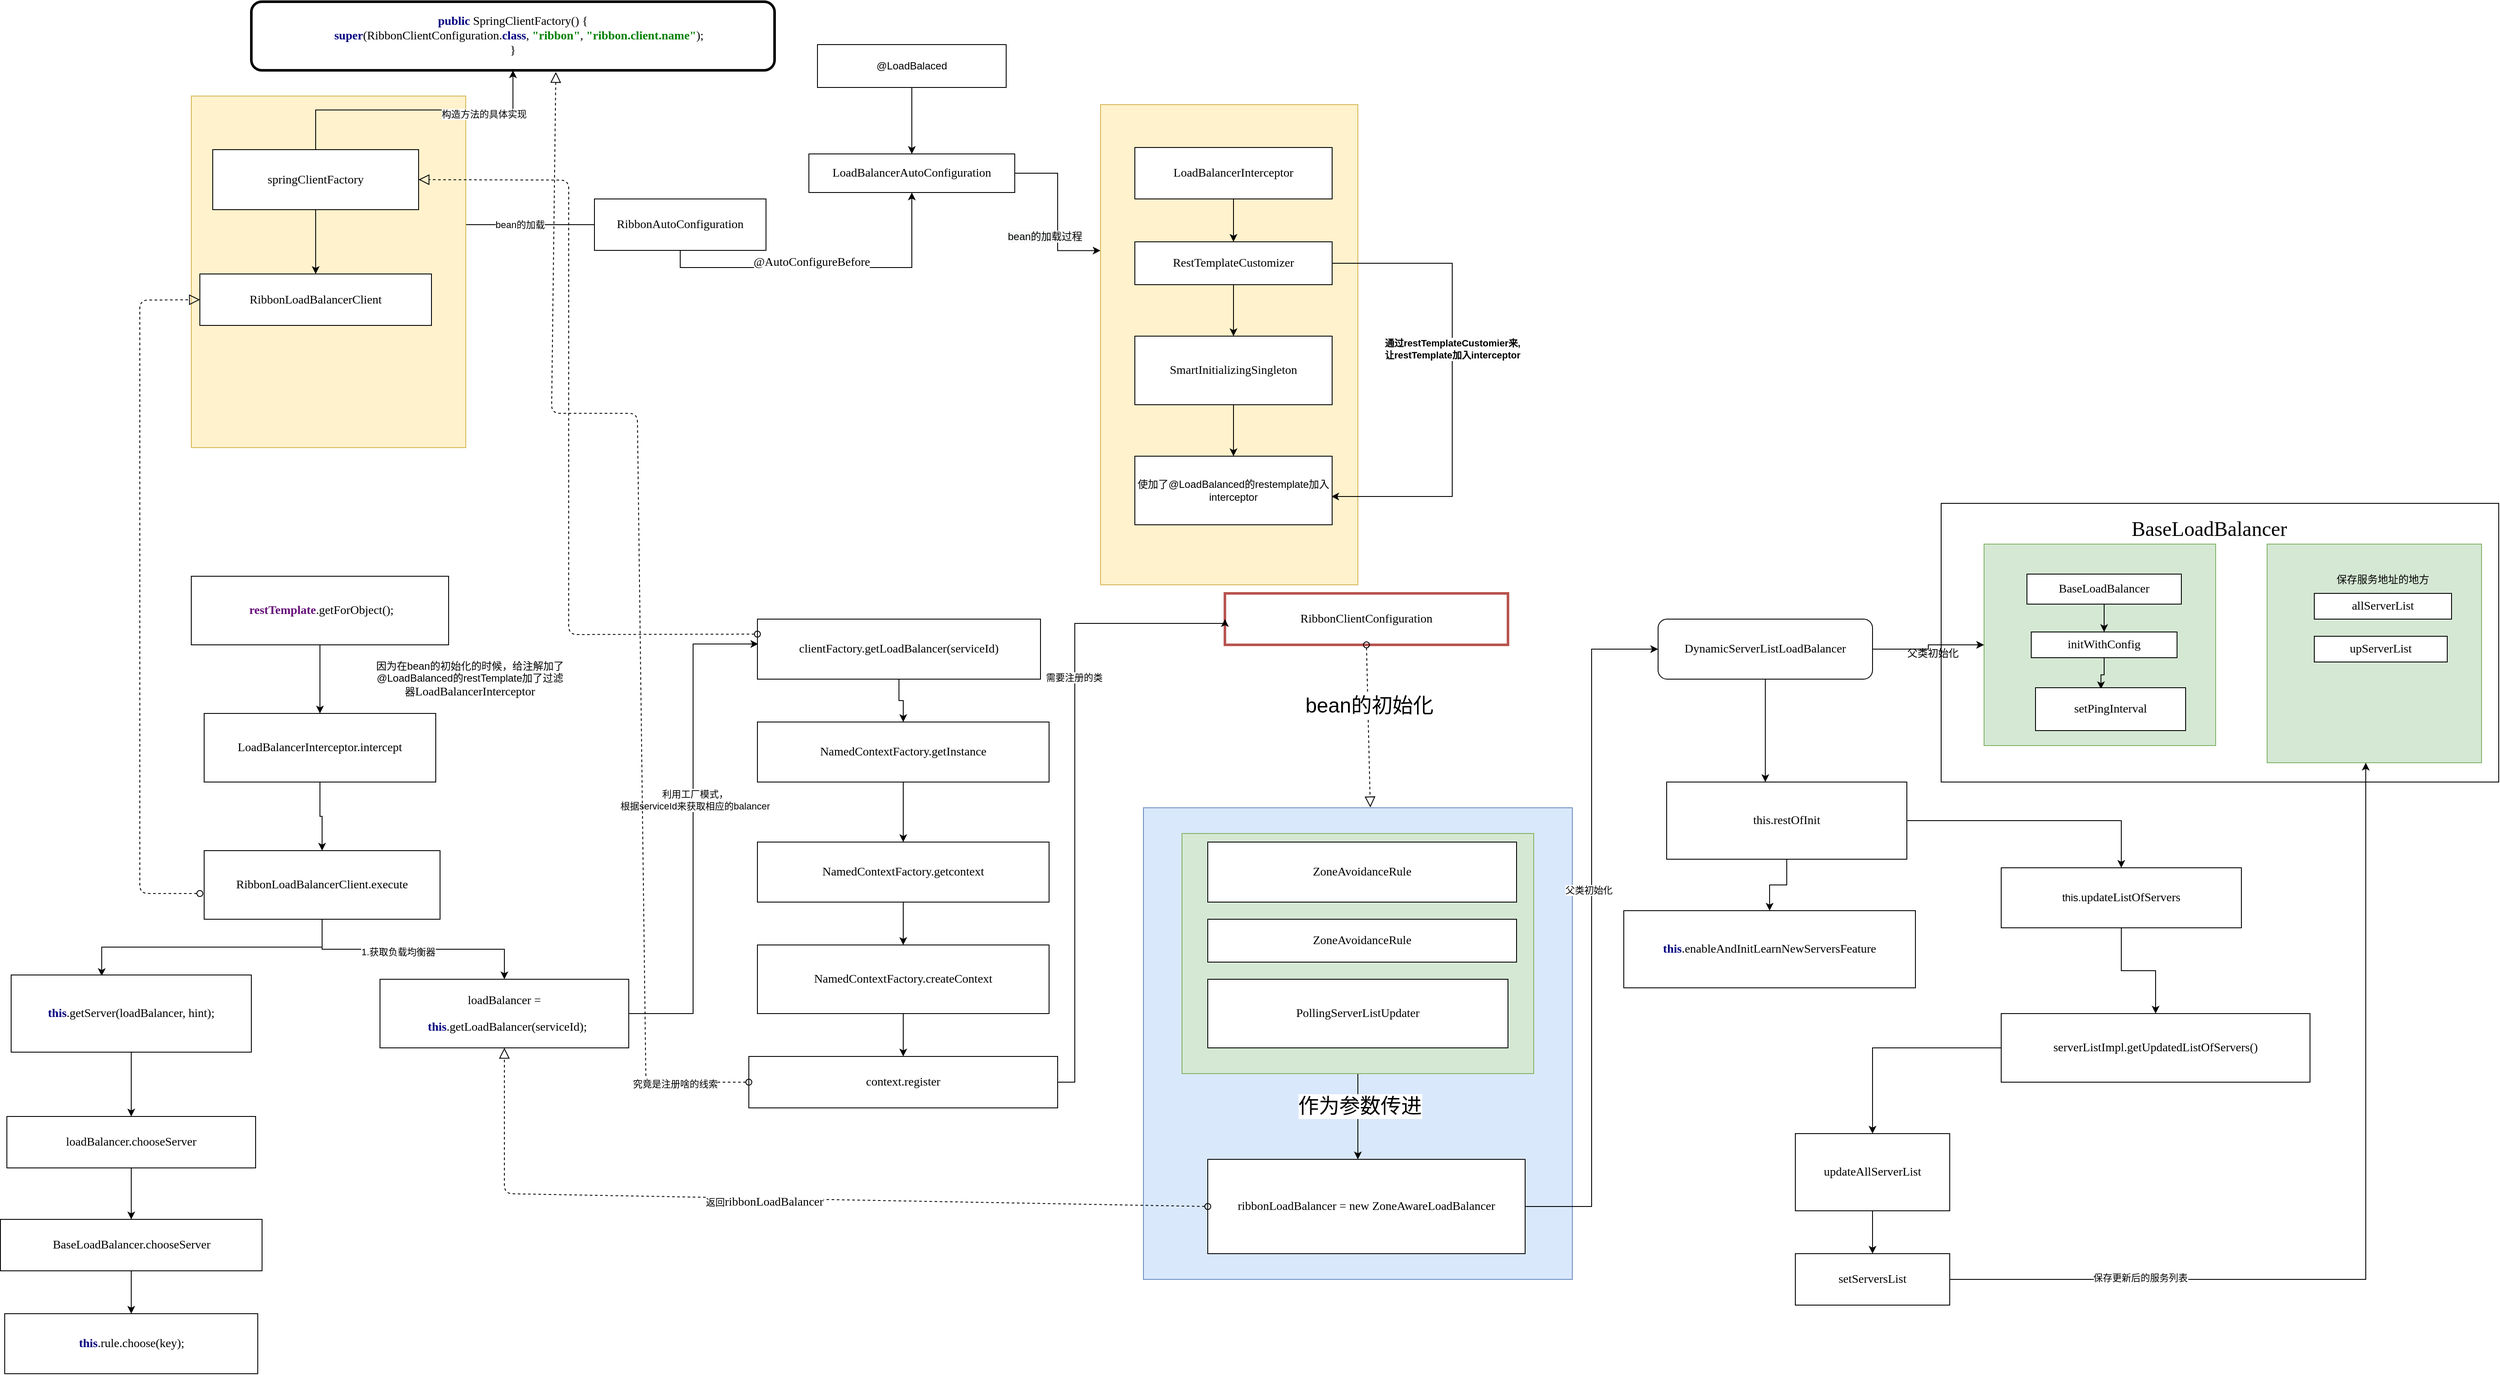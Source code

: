 <mxfile version="13.5.8" type="github">
  <diagram id="QTUkiyYwJ8bFv8kXaCUj" name="第 1 页">
    <mxGraphModel dx="1422" dy="762" grid="1" gridSize="10" guides="1" tooltips="1" connect="1" arrows="1" fold="1" page="1" pageScale="1" pageWidth="4000" pageHeight="3000" math="0" shadow="0">
      <root>
        <mxCell id="0" />
        <mxCell id="1" parent="0" />
        <mxCell id="rwn3hCTRK5JUZwdlp3aM-19" style="edgeStyle=orthogonalEdgeStyle;rounded=0;orthogonalLoop=1;jettySize=auto;html=1;entryX=0;entryY=0.304;entryDx=0;entryDy=0;entryPerimeter=0;" parent="1" source="rwn3hCTRK5JUZwdlp3aM-5" target="rwn3hCTRK5JUZwdlp3aM-15" edge="1">
          <mxGeometry relative="1" as="geometry" />
        </mxCell>
        <mxCell id="rwn3hCTRK5JUZwdlp3aM-5" value="&lt;pre style=&quot;background-color: rgb(255 , 255 , 255) ; font-family: &amp;#34;consolas&amp;#34; ; font-size: 10.5pt&quot;&gt;LoadBalancerAutoConfiguration&lt;/pre&gt;" style="rounded=0;whiteSpace=wrap;html=1;" parent="1" vertex="1">
          <mxGeometry x="1110" y="307.5" width="240" height="45" as="geometry" />
        </mxCell>
        <mxCell id="rwn3hCTRK5JUZwdlp3aM-15" value="" style="rounded=0;whiteSpace=wrap;html=1;fillColor=#fff2cc;strokeColor=#d6b656;" parent="1" vertex="1">
          <mxGeometry x="1450" y="250" width="300" height="560" as="geometry" />
        </mxCell>
        <mxCell id="rwn3hCTRK5JUZwdlp3aM-11" style="edgeStyle=orthogonalEdgeStyle;rounded=0;orthogonalLoop=1;jettySize=auto;html=1;" parent="1" source="rwn3hCTRK5JUZwdlp3aM-6" target="rwn3hCTRK5JUZwdlp3aM-7" edge="1">
          <mxGeometry relative="1" as="geometry" />
        </mxCell>
        <mxCell id="rwn3hCTRK5JUZwdlp3aM-6" value="&lt;pre style=&quot;background-color: rgb(255 , 255 , 255) ; font-family: &amp;#34;consolas&amp;#34; ; font-size: 10.5pt&quot;&gt;LoadBalancerInterceptor&lt;/pre&gt;" style="rounded=0;whiteSpace=wrap;html=1;" parent="1" vertex="1">
          <mxGeometry x="1490" y="300" width="230" height="60" as="geometry" />
        </mxCell>
        <mxCell id="rwn3hCTRK5JUZwdlp3aM-12" style="edgeStyle=orthogonalEdgeStyle;rounded=0;orthogonalLoop=1;jettySize=auto;html=1;" parent="1" source="rwn3hCTRK5JUZwdlp3aM-7" target="rwn3hCTRK5JUZwdlp3aM-9" edge="1">
          <mxGeometry relative="1" as="geometry" />
        </mxCell>
        <mxCell id="rwn3hCTRK5JUZwdlp3aM-16" style="edgeStyle=orthogonalEdgeStyle;rounded=0;orthogonalLoop=1;jettySize=auto;html=1;entryX=0.996;entryY=0.588;entryDx=0;entryDy=0;entryPerimeter=0;" parent="1" source="rwn3hCTRK5JUZwdlp3aM-7" target="rwn3hCTRK5JUZwdlp3aM-10" edge="1">
          <mxGeometry relative="1" as="geometry">
            <mxPoint x="1900" y="600" as="targetPoint" />
            <Array as="points">
              <mxPoint x="1860" y="435" />
              <mxPoint x="1860" y="707" />
            </Array>
          </mxGeometry>
        </mxCell>
        <mxCell id="rwn3hCTRK5JUZwdlp3aM-18" value="通过restTemplateCustomier来,&lt;br&gt;让restTemplate加入interceptor&lt;br&gt;" style="edgeLabel;html=1;align=center;verticalAlign=middle;resizable=0;points=[];fontStyle=1" parent="rwn3hCTRK5JUZwdlp3aM-16" vertex="1" connectable="0">
          <mxGeometry x="-0.132" relative="1" as="geometry">
            <mxPoint as="offset" />
          </mxGeometry>
        </mxCell>
        <mxCell id="rwn3hCTRK5JUZwdlp3aM-7" value="&lt;pre style=&quot;background-color: rgb(255 , 255 , 255) ; font-family: &amp;#34;consolas&amp;#34; ; font-size: 10.5pt&quot;&gt;RestTemplateCustomizer&lt;/pre&gt;" style="rounded=0;whiteSpace=wrap;html=1;" parent="1" vertex="1">
          <mxGeometry x="1490" y="410" width="230" height="50" as="geometry" />
        </mxCell>
        <mxCell id="rwn3hCTRK5JUZwdlp3aM-13" style="edgeStyle=orthogonalEdgeStyle;rounded=0;orthogonalLoop=1;jettySize=auto;html=1;" parent="1" source="rwn3hCTRK5JUZwdlp3aM-9" target="rwn3hCTRK5JUZwdlp3aM-10" edge="1">
          <mxGeometry relative="1" as="geometry" />
        </mxCell>
        <mxCell id="rwn3hCTRK5JUZwdlp3aM-9" value="&lt;pre style=&quot;background-color: rgb(255 , 255 , 255) ; font-family: &amp;#34;consolas&amp;#34; ; font-size: 10.5pt&quot;&gt;SmartInitializingSingleton&lt;/pre&gt;" style="rounded=0;whiteSpace=wrap;html=1;" parent="1" vertex="1">
          <mxGeometry x="1490" y="520" width="230" height="80" as="geometry" />
        </mxCell>
        <mxCell id="rwn3hCTRK5JUZwdlp3aM-10" value="使加了@LoadBalanced的restemplate加入interceptor" style="rounded=0;whiteSpace=wrap;html=1;" parent="1" vertex="1">
          <mxGeometry x="1490" y="660" width="230" height="80" as="geometry" />
        </mxCell>
        <mxCell id="rwn3hCTRK5JUZwdlp3aM-28" style="edgeStyle=orthogonalEdgeStyle;rounded=0;orthogonalLoop=1;jettySize=auto;html=1;" parent="1" source="rwn3hCTRK5JUZwdlp3aM-23" target="rwn3hCTRK5JUZwdlp3aM-30" edge="1">
          <mxGeometry relative="1" as="geometry">
            <mxPoint x="670" y="1010" as="targetPoint" />
          </mxGeometry>
        </mxCell>
        <mxCell id="rwn3hCTRK5JUZwdlp3aM-23" value="&lt;pre style=&quot;background-color: rgb(255 , 255 , 255) ; font-family: &amp;#34;consolas&amp;#34; ; font-size: 10.5pt&quot;&gt; &lt;span style=&quot;color: #660e7a ; font-weight: bold&quot;&gt;restTemplate&lt;/span&gt;.getForObject();&lt;/pre&gt;" style="rounded=0;whiteSpace=wrap;html=1;" parent="1" vertex="1">
          <mxGeometry x="390" y="800" width="300" height="80" as="geometry" />
        </mxCell>
        <mxCell id="rwn3hCTRK5JUZwdlp3aM-25" value="因为在bean的初始化的时候，给注解加了@LoadBalanced的restTemplate加了过滤器&lt;span style=&quot;background-color: rgb(255 , 255 , 255) ; font-family: &amp;#34;consolas&amp;#34; ; font-size: 10.5pt&quot;&gt;LoadBalancerInterceptor&lt;/span&gt;" style="text;html=1;strokeColor=none;fillColor=none;align=center;verticalAlign=middle;whiteSpace=wrap;rounded=0;" parent="1" vertex="1">
          <mxGeometry x="600" y="880" width="230" height="80" as="geometry" />
        </mxCell>
        <mxCell id="rwn3hCTRK5JUZwdlp3aM-32" style="edgeStyle=orthogonalEdgeStyle;rounded=0;orthogonalLoop=1;jettySize=auto;html=1;" parent="1" source="rwn3hCTRK5JUZwdlp3aM-30" target="rwn3hCTRK5JUZwdlp3aM-31" edge="1">
          <mxGeometry relative="1" as="geometry" />
        </mxCell>
        <mxCell id="rwn3hCTRK5JUZwdlp3aM-30" value="&lt;pre style=&quot;background-color: rgb(255 , 255 , 255) ; font-family: &amp;#34;consolas&amp;#34; ; font-size: 10.5pt&quot;&gt;&lt;span style=&quot;font-family: &amp;#34;consolas&amp;#34; ; font-size: 10.5pt&quot;&gt;LoadBalancerInterceptor.&lt;/span&gt;intercept&lt;/pre&gt;" style="rounded=0;whiteSpace=wrap;html=1;" parent="1" vertex="1">
          <mxGeometry x="405" y="960" width="270" height="80" as="geometry" />
        </mxCell>
        <mxCell id="rwn3hCTRK5JUZwdlp3aM-57" style="edgeStyle=orthogonalEdgeStyle;rounded=0;orthogonalLoop=1;jettySize=auto;html=1;" parent="1" source="rwn3hCTRK5JUZwdlp3aM-31" target="rwn3hCTRK5JUZwdlp3aM-56" edge="1">
          <mxGeometry relative="1" as="geometry" />
        </mxCell>
        <mxCell id="rwn3hCTRK5JUZwdlp3aM-58" value="1.获取负载均衡器" style="edgeLabel;html=1;align=center;verticalAlign=middle;resizable=0;points=[];" parent="rwn3hCTRK5JUZwdlp3aM-57" vertex="1" connectable="0">
          <mxGeometry x="-0.134" y="-3" relative="1" as="geometry">
            <mxPoint x="1" as="offset" />
          </mxGeometry>
        </mxCell>
        <mxCell id="rwn3hCTRK5JUZwdlp3aM-134" style="edgeStyle=orthogonalEdgeStyle;rounded=0;orthogonalLoop=1;jettySize=auto;html=1;entryX=0.377;entryY=0.013;entryDx=0;entryDy=0;entryPerimeter=0;strokeWidth=1;fontSize=24;" parent="1" source="rwn3hCTRK5JUZwdlp3aM-31" target="rwn3hCTRK5JUZwdlp3aM-133" edge="1">
          <mxGeometry relative="1" as="geometry" />
        </mxCell>
        <mxCell id="rwn3hCTRK5JUZwdlp3aM-31" value="&lt;pre style=&quot;background-color: rgb(255 , 255 , 255) ; font-family: &amp;#34;consolas&amp;#34; ; font-size: 10.5pt&quot;&gt;RibbonLoadBalancerClient&lt;span style=&quot;font-family: &amp;#34;consolas&amp;#34; ; font-size: 10.5pt&quot;&gt;.&lt;/span&gt;execute&lt;/pre&gt;" style="rounded=0;whiteSpace=wrap;html=1;" parent="1" vertex="1">
          <mxGeometry x="405" y="1120" width="275" height="80" as="geometry" />
        </mxCell>
        <mxCell id="rwn3hCTRK5JUZwdlp3aM-46" style="edgeStyle=orthogonalEdgeStyle;rounded=0;orthogonalLoop=1;jettySize=auto;html=1;entryX=0.997;entryY=0.451;entryDx=0;entryDy=0;entryPerimeter=0;" parent="1" source="rwn3hCTRK5JUZwdlp3aM-33" target="rwn3hCTRK5JUZwdlp3aM-45" edge="1">
          <mxGeometry relative="1" as="geometry">
            <Array as="points">
              <mxPoint x="659" y="390" />
              <mxPoint x="659" y="425" />
            </Array>
          </mxGeometry>
        </mxCell>
        <mxCell id="rwn3hCTRK5JUZwdlp3aM-47" value="bean的加载" style="edgeLabel;html=1;align=center;verticalAlign=middle;resizable=0;points=[];" parent="rwn3hCTRK5JUZwdlp3aM-46" vertex="1" connectable="0">
          <mxGeometry x="0.328" y="1" relative="1" as="geometry">
            <mxPoint x="103" y="-1" as="offset" />
          </mxGeometry>
        </mxCell>
        <mxCell id="rwn3hCTRK5JUZwdlp3aM-48" style="edgeStyle=orthogonalEdgeStyle;rounded=0;orthogonalLoop=1;jettySize=auto;html=1;exitX=0.5;exitY=1;exitDx=0;exitDy=0;entryX=0.5;entryY=1;entryDx=0;entryDy=0;" parent="1" source="rwn3hCTRK5JUZwdlp3aM-33" target="rwn3hCTRK5JUZwdlp3aM-5" edge="1">
          <mxGeometry relative="1" as="geometry">
            <mxPoint x="1190" y="580" as="targetPoint" />
          </mxGeometry>
        </mxCell>
        <mxCell id="rwn3hCTRK5JUZwdlp3aM-50" value="&lt;pre style=&quot;font-family: &amp;#34;consolas&amp;#34; ; font-size: 10.5pt&quot;&gt;@AutoConfigureBefore&lt;/pre&gt;" style="edgeLabel;html=1;align=center;verticalAlign=middle;resizable=0;points=[];" parent="rwn3hCTRK5JUZwdlp3aM-48" vertex="1" connectable="0">
          <mxGeometry x="-0.084" y="6" relative="1" as="geometry">
            <mxPoint as="offset" />
          </mxGeometry>
        </mxCell>
        <mxCell id="rwn3hCTRK5JUZwdlp3aM-33" value="&lt;pre style=&quot;background-color: rgb(255 , 255 , 255) ; font-family: &amp;#34;consolas&amp;#34; ; font-size: 10.5pt&quot;&gt;RibbonAutoConfiguration&lt;/pre&gt;" style="rounded=0;whiteSpace=wrap;html=1;" parent="1" vertex="1">
          <mxGeometry x="860" y="360" width="200" height="60" as="geometry" />
        </mxCell>
        <mxCell id="rwn3hCTRK5JUZwdlp3aM-37" value="&lt;span style=&quot;color: rgb(0, 0, 0); font-family: helvetica; font-size: 12px; font-style: normal; font-weight: 400; letter-spacing: normal; text-align: center; text-indent: 0px; text-transform: none; word-spacing: 0px; background-color: rgb(248, 249, 250); display: inline; float: none;&quot;&gt;bean的加载过程&lt;/span&gt;" style="text;whiteSpace=wrap;html=1;" parent="1" vertex="1">
          <mxGeometry x="1340" y="390" width="110" height="30" as="geometry" />
        </mxCell>
        <mxCell id="rwn3hCTRK5JUZwdlp3aM-39" value="&lt;pre style=&quot;background-color: rgb(255 , 255 , 255) ; font-family: &amp;#34;consolas&amp;#34; ; font-size: 10.5pt&quot;&gt;&lt;br&gt;&lt;/pre&gt;" style="text;html=1;strokeColor=none;fillColor=none;align=center;verticalAlign=middle;whiteSpace=wrap;rounded=0;" parent="1" vertex="1">
          <mxGeometry x="970" y="490" width="160" height="30" as="geometry" />
        </mxCell>
        <mxCell id="rwn3hCTRK5JUZwdlp3aM-45" value="" style="rounded=0;whiteSpace=wrap;html=1;fillColor=#fff2cc;strokeColor=#d6b656;" parent="1" vertex="1">
          <mxGeometry x="390" y="240" width="320" height="410" as="geometry" />
        </mxCell>
        <mxCell id="rwn3hCTRK5JUZwdlp3aM-34" value="&lt;pre style=&quot;background-color: rgb(255 , 255 , 255) ; font-family: &amp;#34;consolas&amp;#34; ; font-size: 10.5pt&quot;&gt;RibbonLoadBalancerClient&lt;/pre&gt;" style="rounded=0;whiteSpace=wrap;html=1;" parent="1" vertex="1">
          <mxGeometry x="400" y="447.5" width="270" height="60" as="geometry" />
        </mxCell>
        <mxCell id="rwn3hCTRK5JUZwdlp3aM-44" style="edgeStyle=orthogonalEdgeStyle;rounded=0;orthogonalLoop=1;jettySize=auto;html=1;" parent="1" source="rwn3hCTRK5JUZwdlp3aM-35" target="rwn3hCTRK5JUZwdlp3aM-34" edge="1">
          <mxGeometry relative="1" as="geometry" />
        </mxCell>
        <mxCell id="rwn3hCTRK5JUZwdlp3aM-74" style="edgeStyle=orthogonalEdgeStyle;rounded=0;orthogonalLoop=1;jettySize=auto;html=1;" parent="1" source="rwn3hCTRK5JUZwdlp3aM-35" target="rwn3hCTRK5JUZwdlp3aM-73" edge="1">
          <mxGeometry relative="1" as="geometry" />
        </mxCell>
        <mxCell id="rwn3hCTRK5JUZwdlp3aM-76" value="构造方法的具体实现" style="edgeLabel;html=1;align=center;verticalAlign=middle;resizable=0;points=[];" parent="rwn3hCTRK5JUZwdlp3aM-74" vertex="1" connectable="0">
          <mxGeometry x="0.502" y="-4" relative="1" as="geometry">
            <mxPoint as="offset" />
          </mxGeometry>
        </mxCell>
        <mxCell id="rwn3hCTRK5JUZwdlp3aM-35" value="&lt;pre style=&quot;background-color: rgb(255 , 255 , 255) ; font-family: &amp;#34;consolas&amp;#34; ; font-size: 10.5pt&quot;&gt;springClientFactory&lt;/pre&gt;" style="rounded=0;whiteSpace=wrap;html=1;" parent="1" vertex="1">
          <mxGeometry x="415" y="302.5" width="240" height="70" as="geometry" />
        </mxCell>
        <mxCell id="rwn3hCTRK5JUZwdlp3aM-52" style="edgeStyle=orthogonalEdgeStyle;rounded=0;orthogonalLoop=1;jettySize=auto;html=1;" parent="1" source="rwn3hCTRK5JUZwdlp3aM-51" target="rwn3hCTRK5JUZwdlp3aM-5" edge="1">
          <mxGeometry relative="1" as="geometry" />
        </mxCell>
        <mxCell id="rwn3hCTRK5JUZwdlp3aM-51" value="@LoadBalaced" style="rounded=0;whiteSpace=wrap;html=1;" parent="1" vertex="1">
          <mxGeometry x="1120" y="180" width="220" height="50" as="geometry" />
        </mxCell>
        <mxCell id="rwn3hCTRK5JUZwdlp3aM-55" value="" style="startArrow=oval;startFill=0;startSize=7;endArrow=block;endFill=0;endSize=10;dashed=1;html=1;entryX=0;entryY=0.5;entryDx=0;entryDy=0;" parent="1" target="rwn3hCTRK5JUZwdlp3aM-34" edge="1">
          <mxGeometry width="100" relative="1" as="geometry">
            <mxPoint x="400" y="1170" as="sourcePoint" />
            <mxPoint x="360" y="620" as="targetPoint" />
            <Array as="points">
              <mxPoint x="330" y="1170" />
              <mxPoint x="330" y="880" />
              <mxPoint x="330" y="478" />
            </Array>
          </mxGeometry>
        </mxCell>
        <mxCell id="rwn3hCTRK5JUZwdlp3aM-61" style="edgeStyle=orthogonalEdgeStyle;rounded=0;orthogonalLoop=1;jettySize=auto;html=1;entryX=0.003;entryY=0.414;entryDx=0;entryDy=0;entryPerimeter=0;" parent="1" source="rwn3hCTRK5JUZwdlp3aM-56" target="rwn3hCTRK5JUZwdlp3aM-60" edge="1">
          <mxGeometry relative="1" as="geometry" />
        </mxCell>
        <mxCell id="rwn3hCTRK5JUZwdlp3aM-62" value="利用工厂模式，&lt;br&gt;根据serviceId来获取相应的balancer" style="edgeLabel;html=1;align=center;verticalAlign=middle;resizable=0;points=[];" parent="rwn3hCTRK5JUZwdlp3aM-61" vertex="1" connectable="0">
          <mxGeometry x="0.114" y="-2" relative="1" as="geometry">
            <mxPoint as="offset" />
          </mxGeometry>
        </mxCell>
        <mxCell id="rwn3hCTRK5JUZwdlp3aM-56" value="&lt;pre style=&quot;background-color: rgb(255 , 255 , 255) ; font-family: &amp;#34;consolas&amp;#34; ; font-size: 10.5pt&quot;&gt;&lt;span style=&quot;font-family: &amp;#34;consolas&amp;#34; ; font-size: 10.5pt&quot;&gt;loadBalancer =&lt;/span&gt;&lt;/pre&gt;&lt;pre style=&quot;background-color: rgb(255 , 255 , 255) ; font-family: &amp;#34;consolas&amp;#34; ; font-size: 10.5pt&quot;&gt;&lt;span style=&quot;font-family: &amp;#34;consolas&amp;#34; ; font-size: 10.5pt&quot;&gt; &lt;/span&gt; &lt;span style=&quot;color: #000080 ; font-weight: bold&quot;&gt;this&lt;/span&gt;.getLoadBalancer(serviceId);&lt;/pre&gt;" style="rounded=0;whiteSpace=wrap;html=1;" parent="1" vertex="1">
          <mxGeometry x="610" y="1270" width="290" height="80" as="geometry" />
        </mxCell>
        <mxCell id="rwn3hCTRK5JUZwdlp3aM-82" style="edgeStyle=orthogonalEdgeStyle;rounded=0;orthogonalLoop=1;jettySize=auto;html=1;entryX=0.5;entryY=0;entryDx=0;entryDy=0;" parent="1" source="rwn3hCTRK5JUZwdlp3aM-60" target="rwn3hCTRK5JUZwdlp3aM-66" edge="1">
          <mxGeometry relative="1" as="geometry" />
        </mxCell>
        <mxCell id="rwn3hCTRK5JUZwdlp3aM-60" value="&lt;pre style=&quot;background-color: rgb(255 , 255 , 255) ; font-family: &amp;#34;consolas&amp;#34; ; font-size: 10.5pt&quot;&gt;clientFactory.getLoadBalancer(serviceId)&lt;/pre&gt;" style="rounded=0;whiteSpace=wrap;html=1;" parent="1" vertex="1">
          <mxGeometry x="1050" y="850" width="330" height="70" as="geometry" />
        </mxCell>
        <mxCell id="rwn3hCTRK5JUZwdlp3aM-63" value="" style="startArrow=oval;startFill=0;startSize=7;endArrow=block;endFill=0;endSize=10;dashed=1;html=1;exitX=0;exitY=0.25;exitDx=0;exitDy=0;entryX=1;entryY=0.5;entryDx=0;entryDy=0;" parent="1" source="rwn3hCTRK5JUZwdlp3aM-60" target="rwn3hCTRK5JUZwdlp3aM-35" edge="1">
          <mxGeometry width="100" relative="1" as="geometry">
            <mxPoint x="990" y="810" as="sourcePoint" />
            <mxPoint x="1090" y="810" as="targetPoint" />
            <Array as="points">
              <mxPoint x="830" y="868" />
              <mxPoint x="830" y="338" />
            </Array>
          </mxGeometry>
        </mxCell>
        <mxCell id="rwn3hCTRK5JUZwdlp3aM-64" value="&lt;pre style=&quot;background-color: rgb(255 , 255 , 255) ; font-family: &amp;#34;consolas&amp;#34; ; font-size: 10.5pt&quot;&gt;RibbonClientConfiguration&lt;/pre&gt;" style="rounded=0;whiteSpace=wrap;html=1;fillColor=#FFFFFF;strokeColor=#B85450;strokeWidth=3;" parent="1" vertex="1">
          <mxGeometry x="1595" y="820" width="330" height="60" as="geometry" />
        </mxCell>
        <mxCell id="rwn3hCTRK5JUZwdlp3aM-81" style="edgeStyle=orthogonalEdgeStyle;rounded=0;orthogonalLoop=1;jettySize=auto;html=1;strokeWidth=1;" parent="1" source="rwn3hCTRK5JUZwdlp3aM-66" target="rwn3hCTRK5JUZwdlp3aM-67" edge="1">
          <mxGeometry relative="1" as="geometry" />
        </mxCell>
        <mxCell id="rwn3hCTRK5JUZwdlp3aM-66" value="&lt;pre style=&quot;background-color: rgb(255 , 255 , 255) ; font-family: &amp;#34;consolas&amp;#34; ; font-size: 10.5pt&quot;&gt;NamedContextFactory.getInstance&lt;/pre&gt;" style="rounded=0;whiteSpace=wrap;html=1;strokeColor=#000000;strokeWidth=1;fillColor=#FFFFFF;" parent="1" vertex="1">
          <mxGeometry x="1050" y="970" width="340" height="70" as="geometry" />
        </mxCell>
        <mxCell id="rwn3hCTRK5JUZwdlp3aM-69" style="edgeStyle=orthogonalEdgeStyle;rounded=0;orthogonalLoop=1;jettySize=auto;html=1;entryX=0.5;entryY=0;entryDx=0;entryDy=0;strokeWidth=1;" parent="1" source="rwn3hCTRK5JUZwdlp3aM-67" target="rwn3hCTRK5JUZwdlp3aM-68" edge="1">
          <mxGeometry relative="1" as="geometry" />
        </mxCell>
        <mxCell id="rwn3hCTRK5JUZwdlp3aM-67" value="&lt;pre style=&quot;background-color: rgb(255 , 255 , 255) ; font-family: &amp;#34;consolas&amp;#34; ; font-size: 10.5pt&quot;&gt;NamedContextFactory.getcontext&lt;/pre&gt;" style="rounded=0;whiteSpace=wrap;html=1;strokeColor=#000000;strokeWidth=1;fillColor=#FFFFFF;" parent="1" vertex="1">
          <mxGeometry x="1050" y="1110" width="340" height="70" as="geometry" />
        </mxCell>
        <mxCell id="rwn3hCTRK5JUZwdlp3aM-80" style="edgeStyle=orthogonalEdgeStyle;rounded=0;orthogonalLoop=1;jettySize=auto;html=1;entryX=0.5;entryY=0;entryDx=0;entryDy=0;strokeWidth=1;" parent="1" source="rwn3hCTRK5JUZwdlp3aM-68" target="rwn3hCTRK5JUZwdlp3aM-77" edge="1">
          <mxGeometry relative="1" as="geometry" />
        </mxCell>
        <mxCell id="rwn3hCTRK5JUZwdlp3aM-68" value="&lt;pre style=&quot;background-color: rgb(255 , 255 , 255) ; font-family: &amp;#34;consolas&amp;#34; ; font-size: 10.5pt&quot;&gt;&lt;span style=&quot;font-size: 10.5pt&quot;&gt;NamedContextFactory.&lt;/span&gt;createContext&lt;/pre&gt;" style="rounded=0;whiteSpace=wrap;html=1;strokeColor=#000000;strokeWidth=1;fillColor=#FFFFFF;" parent="1" vertex="1">
          <mxGeometry x="1050" y="1230" width="340" height="80" as="geometry" />
        </mxCell>
        <mxCell id="rwn3hCTRK5JUZwdlp3aM-73" value="&lt;pre style=&quot;background-color: rgb(255 , 255 , 255) ; font-family: &amp;#34;consolas&amp;#34; ; font-size: 10.5pt&quot;&gt;&lt;pre style=&quot;font-family: &amp;#34;consolas&amp;#34; ; font-size: 10.5pt&quot;&gt;&lt;pre style=&quot;font-family: &amp;#34;consolas&amp;#34; ; font-size: 10.5pt&quot;&gt;&lt;span style=&quot;color: #000080 ; font-weight: bold&quot;&gt;public &lt;/span&gt;SpringClientFactory() {&lt;br&gt;    &lt;span style=&quot;color: #000080 ; font-weight: bold&quot;&gt;super&lt;/span&gt;(RibbonClientConfiguration.&lt;span style=&quot;color: #000080 ; font-weight: bold&quot;&gt;class&lt;/span&gt;, &lt;span style=&quot;color: #008000 ; font-weight: bold&quot;&gt;&quot;ribbon&quot;&lt;/span&gt;, &lt;span style=&quot;color: #008000 ; font-weight: bold&quot;&gt;&quot;ribbon.client.name&quot;&lt;/span&gt;);&lt;br&gt;}&lt;/pre&gt;&lt;/pre&gt;&lt;/pre&gt;" style="rounded=1;whiteSpace=wrap;html=1;strokeColor=#000000;strokeWidth=3;fillColor=#FFFFFF;" parent="1" vertex="1">
          <mxGeometry x="460" y="130" width="610" height="80" as="geometry" />
        </mxCell>
        <mxCell id="rwn3hCTRK5JUZwdlp3aM-83" style="edgeStyle=orthogonalEdgeStyle;rounded=0;orthogonalLoop=1;jettySize=auto;html=1;entryX=0;entryY=0.5;entryDx=0;entryDy=0;" parent="1" source="rwn3hCTRK5JUZwdlp3aM-77" target="rwn3hCTRK5JUZwdlp3aM-64" edge="1">
          <mxGeometry relative="1" as="geometry">
            <Array as="points">
              <mxPoint x="1420" y="1390" />
              <mxPoint x="1420" y="855" />
            </Array>
          </mxGeometry>
        </mxCell>
        <mxCell id="rwn3hCTRK5JUZwdlp3aM-84" value="需要注册的类" style="edgeLabel;html=1;align=center;verticalAlign=middle;resizable=0;points=[];" parent="rwn3hCTRK5JUZwdlp3aM-83" vertex="1" connectable="0">
          <mxGeometry x="0.339" y="1" relative="1" as="geometry">
            <mxPoint as="offset" />
          </mxGeometry>
        </mxCell>
        <mxCell id="rwn3hCTRK5JUZwdlp3aM-77" value="&lt;pre style=&quot;background-color: rgb(255 , 255 , 255) ; font-family: &amp;#34;consolas&amp;#34; ; font-size: 10.5pt&quot;&gt;&lt;pre style=&quot;font-family: &amp;#34;consolas&amp;#34; ; font-size: 10.5pt&quot;&gt;context.register&lt;/pre&gt;&lt;/pre&gt;" style="rounded=0;whiteSpace=wrap;html=1;strokeColor=#000000;strokeWidth=1;fillColor=#FFFFFF;" parent="1" vertex="1">
          <mxGeometry x="1040" y="1360" width="360" height="60" as="geometry" />
        </mxCell>
        <mxCell id="rwn3hCTRK5JUZwdlp3aM-78" value="" style="startArrow=oval;startFill=0;startSize=7;endArrow=block;endFill=0;endSize=10;dashed=1;html=1;exitX=0;exitY=0.5;exitDx=0;exitDy=0;entryX=0.582;entryY=1.025;entryDx=0;entryDy=0;entryPerimeter=0;" parent="1" source="rwn3hCTRK5JUZwdlp3aM-77" target="rwn3hCTRK5JUZwdlp3aM-73" edge="1">
          <mxGeometry width="100" relative="1" as="geometry">
            <mxPoint x="1210" y="1570" as="sourcePoint" />
            <mxPoint x="1310" y="1570" as="targetPoint" />
            <Array as="points">
              <mxPoint x="920" y="1390" />
              <mxPoint x="910" y="610" />
              <mxPoint x="810" y="610" />
            </Array>
          </mxGeometry>
        </mxCell>
        <mxCell id="rwn3hCTRK5JUZwdlp3aM-79" value="究竟是注册啥的线索" style="edgeLabel;html=1;align=center;verticalAlign=middle;resizable=0;points=[];" parent="rwn3hCTRK5JUZwdlp3aM-78" vertex="1" connectable="0">
          <mxGeometry x="-0.876" y="2" relative="1" as="geometry">
            <mxPoint as="offset" />
          </mxGeometry>
        </mxCell>
        <mxCell id="rwn3hCTRK5JUZwdlp3aM-94" style="edgeStyle=orthogonalEdgeStyle;rounded=0;orthogonalLoop=1;jettySize=auto;html=1;strokeWidth=1;" parent="1" source="rwn3hCTRK5JUZwdlp3aM-88" target="rwn3hCTRK5JUZwdlp3aM-92" edge="1">
          <mxGeometry relative="1" as="geometry">
            <Array as="points">
              <mxPoint x="2225" y="1010" />
              <mxPoint x="2225" y="1010" />
            </Array>
          </mxGeometry>
        </mxCell>
        <mxCell id="rwn3hCTRK5JUZwdlp3aM-88" value="&lt;pre style=&quot;background-color: rgb(255 , 255 , 255) ; font-family: &amp;#34;consolas&amp;#34; ; font-size: 10.5pt&quot;&gt;DynamicServerListLoadBalancer&lt;/pre&gt;" style="shape=ext;rounded=1;html=1;whiteSpace=wrap;strokeColor=#000000;strokeWidth=1;fillColor=#FFFFFF;" parent="1" vertex="1">
          <mxGeometry x="2100" y="850" width="250" height="70" as="geometry" />
        </mxCell>
        <mxCell id="rwn3hCTRK5JUZwdlp3aM-96" style="edgeStyle=orthogonalEdgeStyle;rounded=0;orthogonalLoop=1;jettySize=auto;html=1;strokeWidth=1;" parent="1" source="rwn3hCTRK5JUZwdlp3aM-92" target="rwn3hCTRK5JUZwdlp3aM-95" edge="1">
          <mxGeometry relative="1" as="geometry" />
        </mxCell>
        <mxCell id="rwn3hCTRK5JUZwdlp3aM-98" style="edgeStyle=orthogonalEdgeStyle;rounded=0;orthogonalLoop=1;jettySize=auto;html=1;strokeWidth=1;" parent="1" source="rwn3hCTRK5JUZwdlp3aM-92" target="rwn3hCTRK5JUZwdlp3aM-97" edge="1">
          <mxGeometry relative="1" as="geometry" />
        </mxCell>
        <mxCell id="rwn3hCTRK5JUZwdlp3aM-92" value="&lt;pre style=&quot;background-color: rgb(255 , 255 , 255) ; font-family: &amp;#34;consolas&amp;#34; ; font-size: 10.5pt&quot;&gt;this.restOfInit&lt;/pre&gt;" style="rounded=0;whiteSpace=wrap;html=1;strokeColor=#000000;strokeWidth=1;fillColor=#FFFFFF;" parent="1" vertex="1">
          <mxGeometry x="2110" y="1040" width="280" height="90" as="geometry" />
        </mxCell>
        <mxCell id="rwn3hCTRK5JUZwdlp3aM-101" style="edgeStyle=orthogonalEdgeStyle;rounded=0;orthogonalLoop=1;jettySize=auto;html=1;strokeWidth=1;" parent="1" source="rwn3hCTRK5JUZwdlp3aM-95" target="rwn3hCTRK5JUZwdlp3aM-100" edge="1">
          <mxGeometry relative="1" as="geometry" />
        </mxCell>
        <mxCell id="rwn3hCTRK5JUZwdlp3aM-95" value="this.&lt;span style=&quot;background-color: rgb(255 , 255 , 255) ; font-family: &amp;#34;consolas&amp;#34; ; font-size: 10.5pt&quot;&gt;updateListOfServers&lt;/span&gt;" style="rounded=0;whiteSpace=wrap;html=1;strokeColor=#000000;strokeWidth=1;fillColor=#FFFFFF;" parent="1" vertex="1">
          <mxGeometry x="2500" y="1140" width="280" height="70" as="geometry" />
        </mxCell>
        <mxCell id="rwn3hCTRK5JUZwdlp3aM-97" value="&lt;pre style=&quot;background-color: rgb(255 , 255 , 255) ; font-family: &amp;#34;consolas&amp;#34; ; font-size: 10.5pt&quot;&gt;&lt;span style=&quot;color: #000080 ; font-weight: bold&quot;&gt;this&lt;/span&gt;.enableAndInitLearnNewServersFeature&lt;/pre&gt;" style="rounded=0;whiteSpace=wrap;html=1;strokeColor=#000000;strokeWidth=1;fillColor=#FFFFFF;" parent="1" vertex="1">
          <mxGeometry x="2060" y="1190" width="340" height="90" as="geometry" />
        </mxCell>
        <mxCell id="rwn3hCTRK5JUZwdlp3aM-103" style="edgeStyle=orthogonalEdgeStyle;rounded=0;orthogonalLoop=1;jettySize=auto;html=1;strokeWidth=1;" parent="1" source="rwn3hCTRK5JUZwdlp3aM-100" target="rwn3hCTRK5JUZwdlp3aM-104" edge="1">
          <mxGeometry relative="1" as="geometry">
            <mxPoint x="2330" y="1470" as="targetPoint" />
          </mxGeometry>
        </mxCell>
        <mxCell id="rwn3hCTRK5JUZwdlp3aM-100" value="&lt;pre style=&quot;background-color: rgb(255 , 255 , 255) ; font-family: &amp;#34;consolas&amp;#34; ; font-size: 10.5pt&quot;&gt;serverListImpl.getUpdatedListOfServers()&lt;/pre&gt;" style="rounded=0;whiteSpace=wrap;html=1;strokeColor=#000000;strokeWidth=1;fillColor=#FFFFFF;" parent="1" vertex="1">
          <mxGeometry x="2500" y="1310" width="360" height="80" as="geometry" />
        </mxCell>
        <mxCell id="rwn3hCTRK5JUZwdlp3aM-106" style="edgeStyle=orthogonalEdgeStyle;rounded=0;orthogonalLoop=1;jettySize=auto;html=1;entryX=0.5;entryY=0;entryDx=0;entryDy=0;strokeWidth=1;" parent="1" source="rwn3hCTRK5JUZwdlp3aM-104" target="rwn3hCTRK5JUZwdlp3aM-105" edge="1">
          <mxGeometry relative="1" as="geometry" />
        </mxCell>
        <mxCell id="rwn3hCTRK5JUZwdlp3aM-104" value="&lt;pre style=&quot;background-color: #ffffff ; color: #000000 ; font-family: &amp;quot;consolas&amp;quot; ; font-size: 10.5pt&quot;&gt;updateAllServerList&lt;/pre&gt;" style="rounded=0;whiteSpace=wrap;html=1;strokeColor=#000000;strokeWidth=1;fillColor=#FFFFFF;" parent="1" vertex="1">
          <mxGeometry x="2260" y="1450" width="180" height="90" as="geometry" />
        </mxCell>
        <mxCell id="rwn3hCTRK5JUZwdlp3aM-105" value="&lt;pre style=&quot;background-color: rgb(255 , 255 , 255) ; font-family: &amp;#34;consolas&amp;#34; ; font-size: 10.5pt&quot;&gt;setServersList&lt;/pre&gt;" style="rounded=0;whiteSpace=wrap;html=1;strokeColor=#000000;strokeWidth=1;fillColor=#FFFFFF;" parent="1" vertex="1">
          <mxGeometry x="2260" y="1590" width="180" height="60" as="geometry" />
        </mxCell>
        <mxCell id="rwn3hCTRK5JUZwdlp3aM-123" value="" style="rounded=0;whiteSpace=wrap;html=1;strokeColor=#000000;strokeWidth=1;fillColor=#FFFFFF;" parent="1" vertex="1">
          <mxGeometry x="2430" y="715" width="650" height="325" as="geometry" />
        </mxCell>
        <mxCell id="rwn3hCTRK5JUZwdlp3aM-116" value="" style="rounded=0;whiteSpace=wrap;html=1;strokeColor=#82b366;strokeWidth=1;fillColor=#d5e8d4;" parent="1" vertex="1">
          <mxGeometry x="2480" y="762.5" width="270" height="235" as="geometry" />
        </mxCell>
        <mxCell id="rwn3hCTRK5JUZwdlp3aM-117" style="edgeStyle=orthogonalEdgeStyle;rounded=0;orthogonalLoop=1;jettySize=auto;html=1;strokeWidth=1;" parent="1" source="rwn3hCTRK5JUZwdlp3aM-114" target="rwn3hCTRK5JUZwdlp3aM-115" edge="1">
          <mxGeometry relative="1" as="geometry" />
        </mxCell>
        <mxCell id="rwn3hCTRK5JUZwdlp3aM-114" value="&lt;pre style=&quot;background-color: rgb(255 , 255 , 255) ; font-family: &amp;#34;consolas&amp;#34; ; font-size: 10.5pt&quot;&gt;BaseLoadBalancer&lt;/pre&gt;" style="rounded=0;whiteSpace=wrap;html=1;strokeColor=#000000;strokeWidth=1;fillColor=#FFFFFF;" parent="1" vertex="1">
          <mxGeometry x="2530" y="797.5" width="180" height="35" as="geometry" />
        </mxCell>
        <mxCell id="rwn3hCTRK5JUZwdlp3aM-119" style="edgeStyle=orthogonalEdgeStyle;rounded=0;orthogonalLoop=1;jettySize=auto;html=1;entryX=0.436;entryY=0.033;entryDx=0;entryDy=0;entryPerimeter=0;strokeWidth=1;" parent="1" source="rwn3hCTRK5JUZwdlp3aM-115" target="rwn3hCTRK5JUZwdlp3aM-118" edge="1">
          <mxGeometry relative="1" as="geometry" />
        </mxCell>
        <mxCell id="rwn3hCTRK5JUZwdlp3aM-115" value="&lt;pre style=&quot;background-color: rgb(255 , 255 , 255) ; font-family: &amp;#34;consolas&amp;#34; ; font-size: 10.5pt&quot;&gt;initWithConfig&lt;/pre&gt;" style="rounded=0;whiteSpace=wrap;html=1;strokeWidth=1;" parent="1" vertex="1">
          <mxGeometry x="2535" y="865" width="170" height="30" as="geometry" />
        </mxCell>
        <mxCell id="rwn3hCTRK5JUZwdlp3aM-118" value="&lt;pre style=&quot;background-color: rgb(255 , 255 , 255) ; font-family: &amp;#34;consolas&amp;#34; ; font-size: 10.5pt&quot;&gt;setPingInterval&lt;/pre&gt;" style="rounded=0;whiteSpace=wrap;html=1;strokeColor=#000000;strokeWidth=1;fillColor=#FFFFFF;" parent="1" vertex="1">
          <mxGeometry x="2540" y="930" width="175" height="50" as="geometry" />
        </mxCell>
        <mxCell id="rwn3hCTRK5JUZwdlp3aM-107" value="&lt;pre style=&quot;background-color: rgb(255 , 255 , 255) ; font-family: &amp;#34;consolas&amp;#34; ; font-size: 10.5pt&quot;&gt;&lt;br&gt;&lt;/pre&gt;" style="rounded=0;whiteSpace=wrap;html=1;strokeColor=#82b366;strokeWidth=1;fillColor=#d5e8d4;" parent="1" vertex="1">
          <mxGeometry x="2810" y="762.5" width="250" height="255" as="geometry" />
        </mxCell>
        <mxCell id="rwn3hCTRK5JUZwdlp3aM-109" value="&lt;pre style=&quot;background-color: rgb(255 , 255 , 255) ; font-family: &amp;#34;consolas&amp;#34; ; font-size: 10.5pt&quot;&gt;&lt;pre style=&quot;font-family: &amp;#34;consolas&amp;#34; ; font-size: 10.5pt&quot;&gt;allServerList&lt;/pre&gt;&lt;/pre&gt;" style="rounded=0;whiteSpace=wrap;html=1;strokeColor=#000000;strokeWidth=1;fillColor=#FFFFFF;" parent="1" vertex="1">
          <mxGeometry x="2865" y="820" width="160" height="30" as="geometry" />
        </mxCell>
        <mxCell id="rwn3hCTRK5JUZwdlp3aM-110" value="&lt;pre style=&quot;background-color: rgb(255 , 255 , 255) ; font-family: &amp;#34;consolas&amp;#34; ; font-size: 10.5pt&quot;&gt;upServerList&lt;/pre&gt;" style="rounded=0;whiteSpace=wrap;html=1;strokeColor=#000000;strokeWidth=1;fillColor=#FFFFFF;" parent="1" vertex="1">
          <mxGeometry x="2865" y="870" width="155" height="30" as="geometry" />
        </mxCell>
        <mxCell id="rwn3hCTRK5JUZwdlp3aM-111" style="edgeStyle=orthogonalEdgeStyle;rounded=0;orthogonalLoop=1;jettySize=auto;html=1;strokeWidth=1;" parent="1" source="rwn3hCTRK5JUZwdlp3aM-105" target="rwn3hCTRK5JUZwdlp3aM-107" edge="1">
          <mxGeometry relative="1" as="geometry">
            <Array as="points">
              <mxPoint x="2925" y="1620" />
            </Array>
          </mxGeometry>
        </mxCell>
        <mxCell id="rwn3hCTRK5JUZwdlp3aM-112" value="保存更新后的服务列表" style="edgeLabel;html=1;align=center;verticalAlign=middle;resizable=0;points=[];" parent="rwn3hCTRK5JUZwdlp3aM-111" vertex="1" connectable="0">
          <mxGeometry x="-0.592" y="2" relative="1" as="geometry">
            <mxPoint as="offset" />
          </mxGeometry>
        </mxCell>
        <mxCell id="rwn3hCTRK5JUZwdlp3aM-129" style="edgeStyle=orthogonalEdgeStyle;rounded=0;orthogonalLoop=1;jettySize=auto;html=1;strokeWidth=1;" parent="1" source="rwn3hCTRK5JUZwdlp3aM-88" target="rwn3hCTRK5JUZwdlp3aM-116" edge="1">
          <mxGeometry relative="1" as="geometry" />
        </mxCell>
        <mxCell id="rwn3hCTRK5JUZwdlp3aM-130" value="父类初始化" style="text;html=1;align=center;verticalAlign=middle;resizable=0;points=[];autosize=1;" parent="1" vertex="1">
          <mxGeometry x="2380" y="880" width="80" height="20" as="geometry" />
        </mxCell>
        <mxCell id="rwn3hCTRK5JUZwdlp3aM-131" value="&lt;pre style=&quot;color: rgb(0, 0, 0); font-style: normal; font-weight: 400; letter-spacing: normal; text-align: center; text-indent: 0px; text-transform: none; word-spacing: 0px; background-color: rgb(255, 255, 255); font-family: consolas; font-size: 24px;&quot;&gt;BaseLoadBalancer&lt;/pre&gt;" style="text;whiteSpace=wrap;html=1;fontSize=24;" parent="1" vertex="1">
          <mxGeometry x="2650" y="700" width="150" height="60" as="geometry" />
        </mxCell>
        <mxCell id="rwn3hCTRK5JUZwdlp3aM-132" value="&lt;span style=&quot;font-size: 12px&quot;&gt;保存服务地址的地方&lt;/span&gt;" style="text;html=1;strokeColor=none;fillColor=none;align=center;verticalAlign=middle;whiteSpace=wrap;rounded=0;fontSize=24;" parent="1" vertex="1">
          <mxGeometry x="2880" y="790" width="130" height="20" as="geometry" />
        </mxCell>
        <mxCell id="rwn3hCTRK5JUZwdlp3aM-137" style="edgeStyle=orthogonalEdgeStyle;rounded=0;orthogonalLoop=1;jettySize=auto;html=1;strokeWidth=1;fontSize=24;" parent="1" source="rwn3hCTRK5JUZwdlp3aM-133" target="rwn3hCTRK5JUZwdlp3aM-136" edge="1">
          <mxGeometry relative="1" as="geometry" />
        </mxCell>
        <mxCell id="rwn3hCTRK5JUZwdlp3aM-133" value="&lt;pre style=&quot;background-color: rgb(255 , 255 , 255) ; font-family: &amp;#34;consolas&amp;#34; ; font-size: 10.5pt&quot;&gt;&lt;span style=&quot;color: #000080 ; font-weight: bold&quot;&gt;this&lt;/span&gt;.getServer(loadBalancer, hint);&lt;/pre&gt;" style="rounded=0;whiteSpace=wrap;html=1;strokeColor=#000000;strokeWidth=1;fillColor=#FFFFFF;fontSize=24;" parent="1" vertex="1">
          <mxGeometry x="180" y="1265" width="280" height="90" as="geometry" />
        </mxCell>
        <mxCell id="rwn3hCTRK5JUZwdlp3aM-141" style="edgeStyle=orthogonalEdgeStyle;rounded=0;orthogonalLoop=1;jettySize=auto;html=1;strokeWidth=1;fontSize=24;" parent="1" source="rwn3hCTRK5JUZwdlp3aM-136" target="rwn3hCTRK5JUZwdlp3aM-140" edge="1">
          <mxGeometry relative="1" as="geometry" />
        </mxCell>
        <mxCell id="rwn3hCTRK5JUZwdlp3aM-136" value="&lt;pre style=&quot;background-color: rgb(255 , 255 , 255) ; font-family: &amp;#34;consolas&amp;#34; ; font-size: 10.5pt&quot;&gt;loadBalancer.chooseServer&lt;/pre&gt;" style="rounded=0;whiteSpace=wrap;html=1;strokeColor=#000000;strokeWidth=1;fillColor=#FFFFFF;fontSize=24;" parent="1" vertex="1">
          <mxGeometry x="175" y="1430" width="290" height="60" as="geometry" />
        </mxCell>
        <mxCell id="rwn3hCTRK5JUZwdlp3aM-138" value="&lt;pre style=&quot;background-color: rgb(255 , 255 , 255) ; font-family: &amp;#34;consolas&amp;#34; ; font-size: 10.5pt&quot;&gt;&lt;span style=&quot;color: #000080 ; font-weight: bold&quot;&gt;this&lt;/span&gt;.rule.choose(key);&lt;/pre&gt;" style="rounded=0;whiteSpace=wrap;html=1;strokeColor=#000000;strokeWidth=1;fillColor=#FFFFFF;fontSize=24;" parent="1" vertex="1">
          <mxGeometry x="172.5" y="1660" width="295" height="70" as="geometry" />
        </mxCell>
        <mxCell id="rwn3hCTRK5JUZwdlp3aM-142" style="edgeStyle=orthogonalEdgeStyle;rounded=0;orthogonalLoop=1;jettySize=auto;html=1;strokeWidth=1;fontSize=24;" parent="1" source="rwn3hCTRK5JUZwdlp3aM-140" target="rwn3hCTRK5JUZwdlp3aM-138" edge="1">
          <mxGeometry relative="1" as="geometry" />
        </mxCell>
        <mxCell id="rwn3hCTRK5JUZwdlp3aM-140" value="&lt;pre style=&quot;background-color: rgb(255 , 255 , 255) ; font-family: &amp;#34;consolas&amp;#34; ; font-size: 10.5pt&quot;&gt;&lt;span style=&quot;font-family: &amp;#34;consolas&amp;#34; ; font-size: 10.5pt&quot;&gt;BaseLoadBalancer&lt;/span&gt;.chooseServer&lt;/pre&gt;" style="rounded=0;whiteSpace=wrap;html=1;strokeColor=#000000;strokeWidth=1;fillColor=#FFFFFF;fontSize=24;" parent="1" vertex="1">
          <mxGeometry x="167.5" y="1550" width="305" height="60" as="geometry" />
        </mxCell>
        <mxCell id="rwn3hCTRK5JUZwdlp3aM-145" value="" style="rounded=0;whiteSpace=wrap;html=1;strokeColor=#6c8ebf;strokeWidth=1;fillColor=#dae8fc;fontSize=24;" parent="1" vertex="1">
          <mxGeometry x="1500" y="1070" width="500" height="550" as="geometry" />
        </mxCell>
        <mxCell id="rwn3hCTRK5JUZwdlp3aM-85" value="&lt;pre style=&quot;background-color: rgb(255 , 255 , 255) ; font-family: &amp;#34;consolas&amp;#34; ; font-size: 10.5pt&quot;&gt;ribbonLoadBalancer = new &lt;span style=&quot;font-family: &amp;#34;consolas&amp;#34; ; font-size: 10.5pt&quot;&gt;ZoneAwareLoadBalancer&lt;/span&gt;&lt;/pre&gt;" style="rounded=0;whiteSpace=wrap;html=1;strokeColor=#000000;strokeWidth=1;fillColor=#FFFFFF;" parent="1" vertex="1">
          <mxGeometry x="1575" y="1480" width="370" height="110" as="geometry" />
        </mxCell>
        <mxCell id="rwn3hCTRK5JUZwdlp3aM-89" style="edgeStyle=orthogonalEdgeStyle;rounded=0;orthogonalLoop=1;jettySize=auto;html=1;entryX=0;entryY=0.5;entryDx=0;entryDy=0;strokeWidth=1;" parent="1" source="rwn3hCTRK5JUZwdlp3aM-85" target="rwn3hCTRK5JUZwdlp3aM-88" edge="1">
          <mxGeometry relative="1" as="geometry" />
        </mxCell>
        <mxCell id="rwn3hCTRK5JUZwdlp3aM-90" value="父类初始化" style="edgeLabel;html=1;align=center;verticalAlign=middle;resizable=0;points=[];" parent="rwn3hCTRK5JUZwdlp3aM-89" vertex="1" connectable="0">
          <mxGeometry x="0.11" y="4" relative="1" as="geometry">
            <mxPoint as="offset" />
          </mxGeometry>
        </mxCell>
        <mxCell id="rwn3hCTRK5JUZwdlp3aM-146" value="" style="startArrow=oval;startFill=0;startSize=7;endArrow=block;endFill=0;endSize=10;dashed=1;html=1;strokeWidth=1;fontSize=24;exitX=0;exitY=0.5;exitDx=0;exitDy=0;entryX=0.5;entryY=1;entryDx=0;entryDy=0;" parent="1" source="rwn3hCTRK5JUZwdlp3aM-85" target="rwn3hCTRK5JUZwdlp3aM-56" edge="1">
          <mxGeometry width="100" relative="1" as="geometry">
            <mxPoint x="1330" y="1510" as="sourcePoint" />
            <mxPoint x="1430" y="1510" as="targetPoint" />
            <Array as="points">
              <mxPoint x="755" y="1520" />
            </Array>
          </mxGeometry>
        </mxCell>
        <mxCell id="rwn3hCTRK5JUZwdlp3aM-147" value="&lt;span style=&quot;font-size: 11px&quot;&gt;返回&lt;/span&gt;&lt;span style=&quot;font-family: &amp;#34;consolas&amp;#34; ; font-size: 10.5pt&quot;&gt;ribbonLoadBalancer&lt;/span&gt;" style="edgeLabel;html=1;align=center;verticalAlign=middle;resizable=0;points=[];fontSize=24;" parent="rwn3hCTRK5JUZwdlp3aM-146" vertex="1" connectable="0">
          <mxGeometry x="0.021" relative="1" as="geometry">
            <mxPoint x="-11.48" as="offset" />
          </mxGeometry>
        </mxCell>
        <mxCell id="rwn3hCTRK5JUZwdlp3aM-149" value="" style="startArrow=oval;startFill=0;startSize=7;endArrow=block;endFill=0;endSize=10;dashed=1;html=1;strokeWidth=1;fontSize=24;exitX=0.5;exitY=1;exitDx=0;exitDy=0;entryX=0.529;entryY=-0.001;entryDx=0;entryDy=0;entryPerimeter=0;" parent="1" source="rwn3hCTRK5JUZwdlp3aM-64" target="rwn3hCTRK5JUZwdlp3aM-145" edge="1">
          <mxGeometry width="100" relative="1" as="geometry">
            <mxPoint x="2070" y="720" as="sourcePoint" />
            <mxPoint x="2170" y="720" as="targetPoint" />
          </mxGeometry>
        </mxCell>
        <mxCell id="rwn3hCTRK5JUZwdlp3aM-150" value="bean的初始化" style="edgeLabel;html=1;align=center;verticalAlign=middle;resizable=0;points=[];fontSize=24;" parent="rwn3hCTRK5JUZwdlp3aM-149" vertex="1" connectable="0">
          <mxGeometry x="-0.257" y="1" relative="1" as="geometry">
            <mxPoint as="offset" />
          </mxGeometry>
        </mxCell>
        <mxCell id="FZJANLwIgoliK1O1I6n5-5" style="edgeStyle=orthogonalEdgeStyle;rounded=0;orthogonalLoop=1;jettySize=auto;html=1;" edge="1" parent="1" source="FZJANLwIgoliK1O1I6n5-1" target="rwn3hCTRK5JUZwdlp3aM-85">
          <mxGeometry relative="1" as="geometry">
            <Array as="points">
              <mxPoint x="1750" y="1450" />
              <mxPoint x="1750" y="1450" />
            </Array>
          </mxGeometry>
        </mxCell>
        <mxCell id="FZJANLwIgoliK1O1I6n5-6" value="&lt;span style=&quot;font-size: 24px&quot;&gt;作为参数传进&lt;/span&gt;" style="edgeLabel;html=1;align=center;verticalAlign=middle;resizable=0;points=[];" vertex="1" connectable="0" parent="FZJANLwIgoliK1O1I6n5-5">
          <mxGeometry x="0.4" y="32" relative="1" as="geometry">
            <mxPoint x="-30" y="-32" as="offset" />
          </mxGeometry>
        </mxCell>
        <mxCell id="FZJANLwIgoliK1O1I6n5-1" value="" style="rounded=0;whiteSpace=wrap;html=1;fillColor=#d5e8d4;strokeColor=#82b366;" vertex="1" parent="1">
          <mxGeometry x="1545" y="1100" width="410" height="280" as="geometry" />
        </mxCell>
        <mxCell id="rwn3hCTRK5JUZwdlp3aM-143" value="&lt;pre style=&quot;background-color: rgb(255 , 255 , 255) ; font-family: &amp;#34;consolas&amp;#34; ; font-size: 10.5pt&quot;&gt;ZoneAvoidanceRule&lt;/pre&gt;" style="rounded=0;whiteSpace=wrap;html=1;strokeColor=#000000;strokeWidth=1;fillColor=#FFFFFF;fontSize=24;" parent="1" vertex="1">
          <mxGeometry x="1575" y="1200" width="360" height="50" as="geometry" />
        </mxCell>
        <mxCell id="rwn3hCTRK5JUZwdlp3aM-144" value="&lt;pre style=&quot;background-color: rgb(255 , 255 , 255) ; font-family: &amp;#34;consolas&amp;#34; ; font-size: 10.5pt&quot;&gt;ZoneAvoidanceRule&lt;/pre&gt;" style="rounded=0;whiteSpace=wrap;html=1;strokeColor=#000000;strokeWidth=1;fillColor=#FFFFFF;fontSize=24;" parent="1" vertex="1">
          <mxGeometry x="1575" y="1110" width="360" height="70" as="geometry" />
        </mxCell>
        <mxCell id="rwn3hCTRK5JUZwdlp3aM-148" value="&lt;pre style=&quot;background-color: rgb(255 , 255 , 255) ; font-family: &amp;#34;consolas&amp;#34; ; font-size: 10.5pt&quot;&gt;PollingServerListUpdater&lt;/pre&gt;" style="rounded=0;whiteSpace=wrap;html=1;strokeColor=#000000;strokeWidth=1;fillColor=#FFFFFF;fontSize=24;" parent="1" vertex="1">
          <mxGeometry x="1575" y="1270" width="350" height="80" as="geometry" />
        </mxCell>
      </root>
    </mxGraphModel>
  </diagram>
</mxfile>
